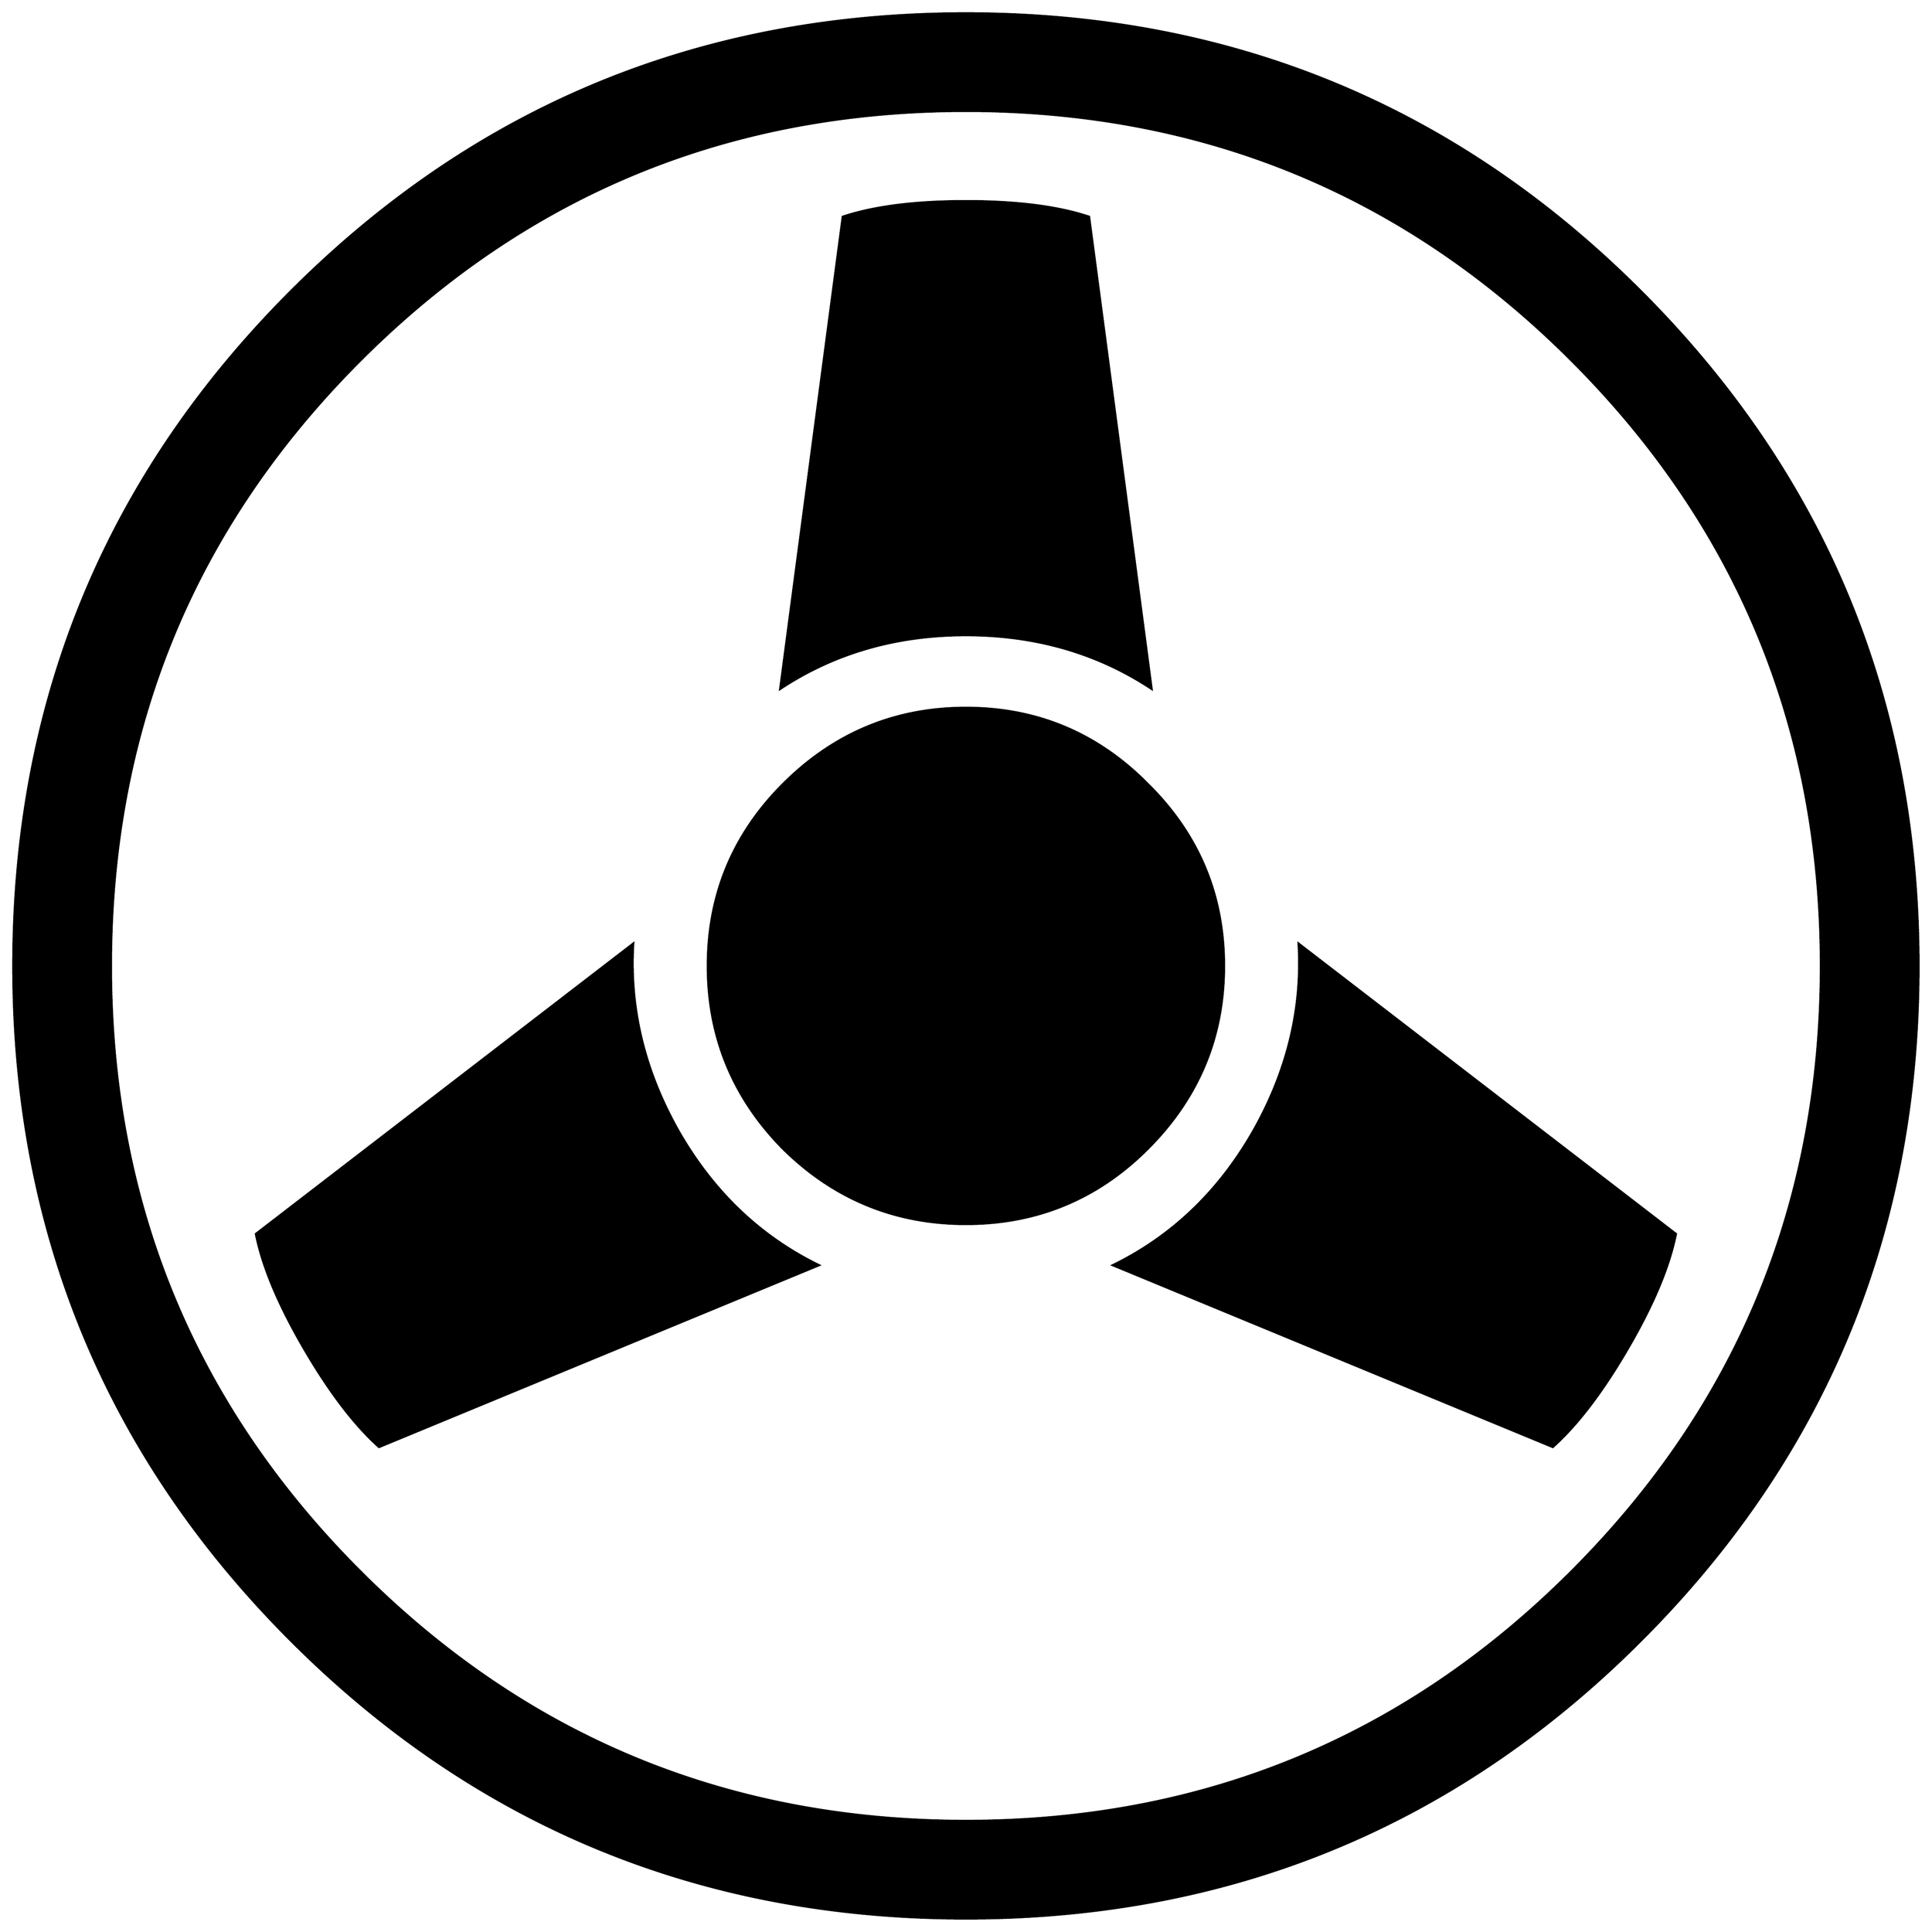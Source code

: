 


\begin{tikzpicture}[y=0.80pt, x=0.80pt, yscale=-1.0, xscale=1.0, inner sep=0pt, outer sep=0pt]
\begin{scope}[shift={(100.0,1706.0)},nonzero rule]
  \path[draw=.,fill=.,line width=1.600pt] (1998.0,-582.0) ..
    controls (1998.0,-311.333) and (1903.333,-81.333) ..
    (1714.0,108.0) .. controls (1524.667,297.333) and (1294.667,392.0)
    .. (1024.0,392.0) .. controls (753.333,392.0) and
    (523.333,297.333) .. (334.0,108.0) .. controls (144.667,-81.333) and
    (50.0,-311.333) .. (50.0,-582.0) .. controls (50.0,-852.667) and
    (144.667,-1082.667) .. (334.0,-1272.0) .. controls
    (523.333,-1461.333) and (753.333,-1556.0) .. (1024.0,-1556.0) ..
    controls (1294.667,-1556.0) and (1524.667,-1461.333) ..
    (1714.0,-1272.0) .. controls (1903.333,-1082.667) and
    (1998.0,-852.667) .. (1998.0,-582.0) -- cycle(1898.0,-582.0)
    .. controls (1898.0,-824.667) and (1813.0,-1031.0) ..
    (1643.0,-1201.0) .. controls (1473.0,-1371.0) and
    (1266.667,-1456.0) .. (1024.0,-1456.0) .. controls
    (781.333,-1456.0) and (575.0,-1371.0) .. (405.0,-1201.0) ..
    controls (235.0,-1031.0) and (150.0,-824.667) ..
    (150.0,-582.0) .. controls (150.0,-339.333) and (235.0,-133.0)
    .. (405.0,37.0) .. controls (575.0,207.0) and (781.333,292.0)
    .. (1024.0,292.0) .. controls (1266.667,292.0) and
    (1473.0,207.0) .. (1643.0,37.0) .. controls (1813.0,-133.0)
    and (1898.0,-339.333) .. (1898.0,-582.0) --
    cycle(1214.0,-865.0) .. controls (1158.667,-901.667) and
    (1095.333,-920.0) .. (1024.0,-920.0) .. controls
    (952.667,-920.0) and (889.333,-901.667) .. (834.0,-865.0) --
    (898.0,-1348.0) .. controls (930.0,-1358.667) and
    (972.0,-1364.0) .. (1024.0,-1364.0) .. controls
    (1076.0,-1364.0) and (1118.0,-1358.667) .. (1150.0,-1348.0) --
    (1214.0,-865.0) -- cycle(1750.0,-308.0) .. controls
    (1743.333,-274.667) and (1727.0,-235.667) .. (1701.0,-191.0) ..
    controls (1675.0,-146.333) and (1649.333,-112.667) ..
    (1624.0,-90.0) -- (1174.0,-276.0) .. controls
    (1234.0,-305.333) and (1281.667,-350.667) .. (1317.0,-412.0) ..
    controls (1352.333,-474.0) and (1368.0,-538.333) ..
    (1364.0,-605.0) -- (1750.0,-308.0) -- cycle(1288.0,-582.0)
    .. controls (1288.0,-509.333) and (1262.0,-447.0) ..
    (1210.0,-395.0) .. controls (1158.667,-343.667) and
    (1096.667,-318.0) .. (1024.0,-318.0) .. controls
    (951.333,-318.0) and (889.0,-343.667) .. (837.0,-395.0) ..
    controls (785.667,-447.0) and (760.0,-509.333) .. (760.0,-582.0)
    .. controls (760.0,-654.667) and (785.667,-716.667) ..
    (837.0,-768.0) .. controls (889.0,-820.0) and (951.333,-846.0)
    .. (1024.0,-846.0) .. controls (1096.667,-846.0) and
    (1158.667,-820.0) .. (1210.0,-768.0) .. controls
    (1262.0,-716.667) and (1288.0,-654.667) .. (1288.0,-582.0) --
    cycle(874.0,-276.0) -- (424.0,-90.0) .. controls
    (398.667,-112.667) and (373.0,-146.333) .. (347.0,-191.0) ..
    controls (321.0,-235.667) and (304.667,-274.667) .. (298.0,-308.0)
    -- (684.0,-605.0) .. controls (680.0,-538.333) and
    (695.667,-474.0) .. (731.0,-412.0) .. controls (766.333,-350.667)
    and (814.0,-305.333) .. (874.0,-276.0) -- cycle;
\end{scope}

\end{tikzpicture}

